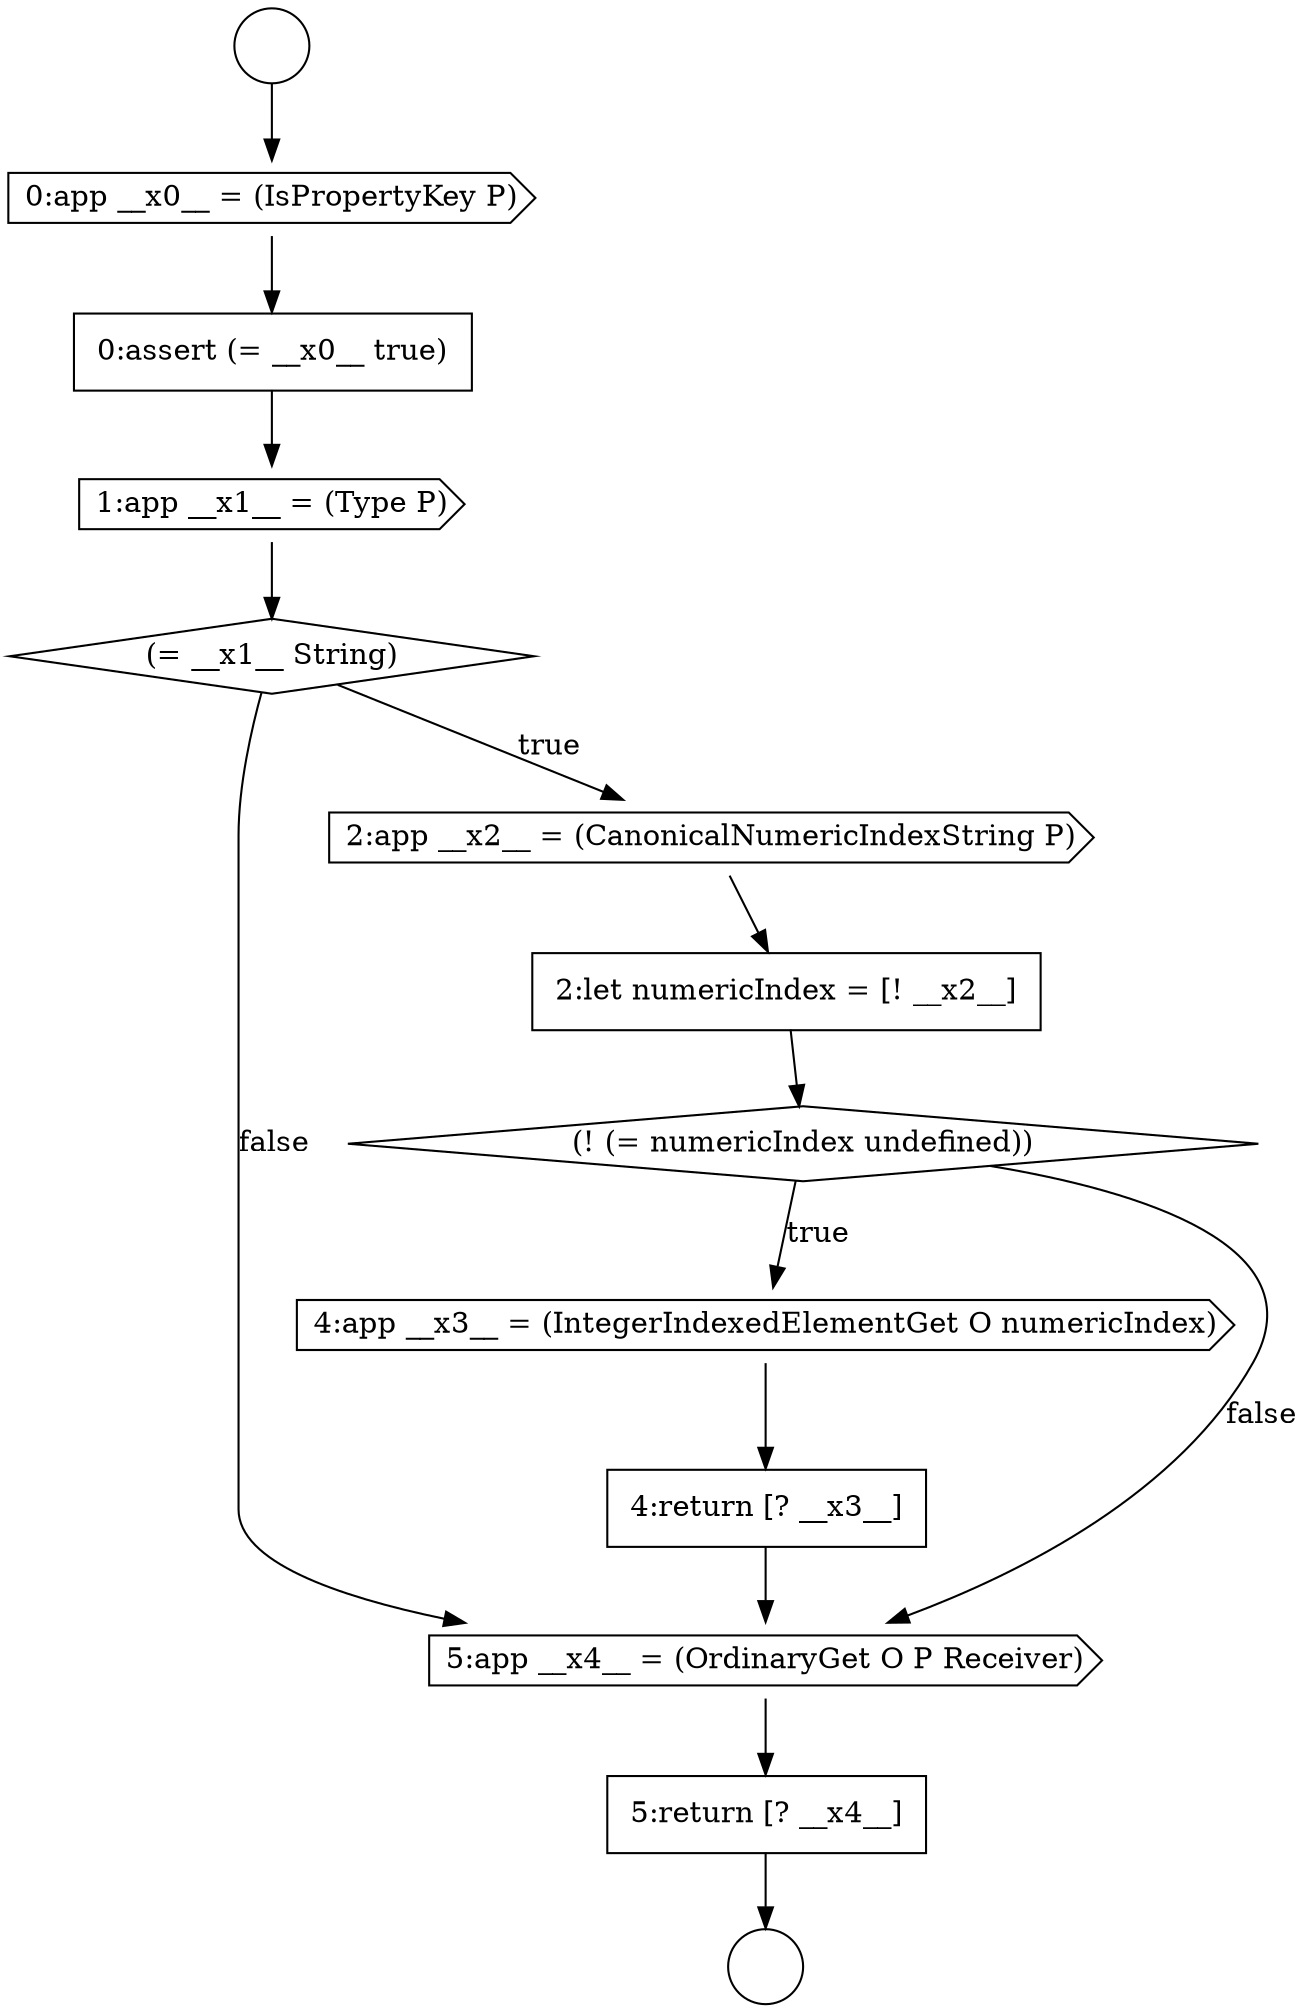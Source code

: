 digraph {
  node2476 [shape=none, margin=0, label=<<font color="black">
    <table border="0" cellborder="1" cellspacing="0" cellpadding="10">
      <tr><td align="left">5:return [? __x4__]</td></tr>
    </table>
  </font>> color="black" fillcolor="white" style=filled]
  node2466 [shape=cds, label=<<font color="black">0:app __x0__ = (IsPropertyKey P)</font>> color="black" fillcolor="white" style=filled]
  node2469 [shape=diamond, label=<<font color="black">(= __x1__ String)</font>> color="black" fillcolor="white" style=filled]
  node2473 [shape=cds, label=<<font color="black">4:app __x3__ = (IntegerIndexedElementGet O numericIndex)</font>> color="black" fillcolor="white" style=filled]
  node2464 [shape=circle label=" " color="black" fillcolor="white" style=filled]
  node2472 [shape=diamond, label=<<font color="black">(! (= numericIndex undefined))</font>> color="black" fillcolor="white" style=filled]
  node2465 [shape=circle label=" " color="black" fillcolor="white" style=filled]
  node2474 [shape=none, margin=0, label=<<font color="black">
    <table border="0" cellborder="1" cellspacing="0" cellpadding="10">
      <tr><td align="left">4:return [? __x3__]</td></tr>
    </table>
  </font>> color="black" fillcolor="white" style=filled]
  node2471 [shape=none, margin=0, label=<<font color="black">
    <table border="0" cellborder="1" cellspacing="0" cellpadding="10">
      <tr><td align="left">2:let numericIndex = [! __x2__]</td></tr>
    </table>
  </font>> color="black" fillcolor="white" style=filled]
  node2468 [shape=cds, label=<<font color="black">1:app __x1__ = (Type P)</font>> color="black" fillcolor="white" style=filled]
  node2475 [shape=cds, label=<<font color="black">5:app __x4__ = (OrdinaryGet O P Receiver)</font>> color="black" fillcolor="white" style=filled]
  node2467 [shape=none, margin=0, label=<<font color="black">
    <table border="0" cellborder="1" cellspacing="0" cellpadding="10">
      <tr><td align="left">0:assert (= __x0__ true)</td></tr>
    </table>
  </font>> color="black" fillcolor="white" style=filled]
  node2470 [shape=cds, label=<<font color="black">2:app __x2__ = (CanonicalNumericIndexString P)</font>> color="black" fillcolor="white" style=filled]
  node2470 -> node2471 [ color="black"]
  node2474 -> node2475 [ color="black"]
  node2476 -> node2465 [ color="black"]
  node2467 -> node2468 [ color="black"]
  node2468 -> node2469 [ color="black"]
  node2471 -> node2472 [ color="black"]
  node2464 -> node2466 [ color="black"]
  node2469 -> node2470 [label=<<font color="black">true</font>> color="black"]
  node2469 -> node2475 [label=<<font color="black">false</font>> color="black"]
  node2473 -> node2474 [ color="black"]
  node2466 -> node2467 [ color="black"]
  node2472 -> node2473 [label=<<font color="black">true</font>> color="black"]
  node2472 -> node2475 [label=<<font color="black">false</font>> color="black"]
  node2475 -> node2476 [ color="black"]
}
